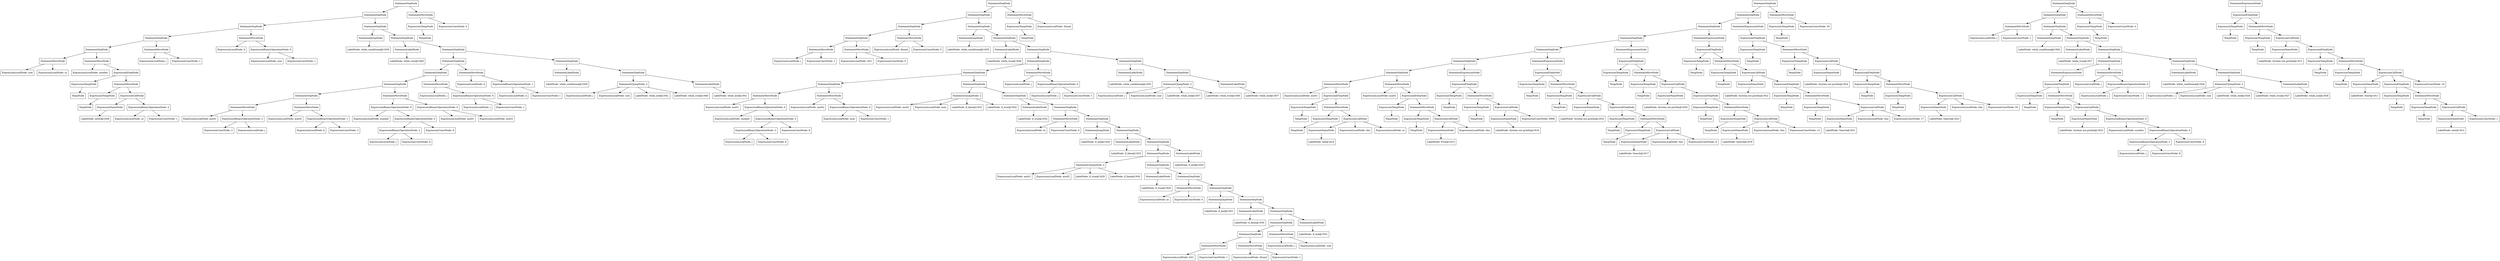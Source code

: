 digraph LinearSearch {
"0x60300015d3c0" [label="StatementSeqNode" shape=box]
"0x60300015d360" [label="StatementSeqNode" shape=box]
"0x60300015cf10" [label="StatementSeqNode" shape=box]
"0x60300015ce80" [label="StatementSeqNode" shape=box]
"0x60300015ce20" [label="StatementSeqNode" shape=box]
"0x60300015cd30" [label="StatementMoveNode" shape=box]
"0x60400014b650" [label="ExpressionLocalNode: size" shape=box]
"0x60300015cd30" -> "0x60400014b650"
"0x60400014b610" [label="ExpressionLocalNode: sz" shape=box]
"0x60300015cd30" -> "0x60400014b610"
"0x60300015ce20" -> "0x60300015cd30"
"0x60300015cdf0" [label="StatementMoveNode" shape=box]
"0x60400014b790" [label="ExpressionLocalNode: number" shape=box]
"0x60300015cdf0" -> "0x60400014b790"
"0x60300015cdc0" [label="ExpressionESeqNode" shape=box]
"0x6020000c2610" [label="ExpressionTempNode" shape=box]
"0x60400014b6d0" [label="TempNode" shape=box]
"0x6020000c2610" -> "0x60400014b6d0"
"0x60300015cdc0" -> "0x6020000c2610"
"0x60300015cd90" [label="StatementMoveNode" shape=box]
"0x6020000c2630" [label="ExpressionTempNode" shape=box]
"0x60400014b750" [label="TempNode" shape=box]
"0x6020000c2630" -> "0x60400014b750"
"0x60300015cd90" -> "0x6020000c2630"
"0x60400014b710" [label="ExpressionCallNode" shape=box]
"0x6020000c25b0" [label="ExpressionNameNode" shape=box]
"0x60400014ae90" [label="LabelNode: new[]@1938" shape=box]
"0x6020000c25b0" -> "0x60400014ae90"
"0x60400014b710" -> "0x6020000c25b0"
"0x60300015cd60" [label="ExpressionBinaryOperationNode: 2" shape=box]
"0x60400014b690" [label="ExpressionLocalNode: sz" shape=box]
"0x60300015cd60" -> "0x60400014b690"
"0x6020000c25d0" [label="ExpressionConstNode: 1" shape=box]
"0x60300015cd60" -> "0x6020000c25d0"
"0x60400014b710" -> "0x60300015cd60"
"0x60300015cd90" -> "0x60400014b710"
"0x60300015cdc0" -> "0x60300015cd90"
"0x60300015cdf0" -> "0x60300015cdc0"
"0x60300015ce20" -> "0x60300015cdf0"
"0x60300015ce80" -> "0x60300015ce20"
"0x60300015ce50" [label="StatementMoveNode" shape=box]
"0x60400014b7d0" [label="ExpressionLocalNode: j" shape=box]
"0x60300015ce50" -> "0x60400014b7d0"
"0x6020000c2650" [label="ExpressionConstNode: 1" shape=box]
"0x60300015ce50" -> "0x6020000c2650"
"0x60300015ce80" -> "0x60300015ce50"
"0x60300015cf10" -> "0x60300015ce80"
"0x60300015cee0" [label="StatementMoveNode" shape=box]
"0x60400014b850" [label="ExpressionLocalNode: k" shape=box]
"0x60300015cee0" -> "0x60400014b850"
"0x60300015ceb0" [label="ExpressionBinaryOperationNode: 0" shape=box]
"0x60400014b810" [label="ExpressionLocalNode: size" shape=box]
"0x60300015ceb0" -> "0x60400014b810"
"0x6020000c2670" [label="ExpressionConstNode: 1" shape=box]
"0x60300015ceb0" -> "0x6020000c2670"
"0x60300015cee0" -> "0x60300015ceb0"
"0x60300015cf10" -> "0x60300015cee0"
"0x60300015d360" -> "0x60300015cf10"
"0x60300015d330" [label="StatementSeqNode" shape=box]
"0x6020000c2690" [label="StatementJumpNode" shape=box]
"0x60400014b3d0" [label="LabelNode: while_conditional@1939" shape=box]
"0x6020000c2690" -> "0x60400014b3d0"
"0x60300015d330" -> "0x6020000c2690"
"0x60300015d300" [label="StatementSeqNode" shape=box]
"0x6020000c26b0" [label="StatementLabelNode" shape=box]
"0x60400014b510" [label="LabelNode: while_true@1940" shape=box]
"0x6020000c26b0" -> "0x60400014b510"
"0x60300015d300" -> "0x6020000c26b0"
"0x60300015d2d0" [label="StatementSeqNode" shape=box]
"0x60300015d240" [label="StatementSeqNode" shape=box]
"0x60300015d1b0" [label="StatementSeqNode" shape=box]
"0x60300015d120" [label="StatementSeqNode" shape=box]
"0x60300015d000" [label="StatementSeqNode" shape=box]
"0x60300015cf70" [label="StatementMoveNode" shape=box]
"0x60400014b8d0" [label="ExpressionLocalNode: aux01" shape=box]
"0x60300015cf70" -> "0x60400014b8d0"
"0x60300015cf40" [label="ExpressionBinaryOperationNode: 2" shape=box]
"0x6020000c26d0" [label="ExpressionConstNode: 2" shape=box]
"0x60300015cf40" -> "0x6020000c26d0"
"0x60400014b890" [label="ExpressionLocalNode: j" shape=box]
"0x60300015cf40" -> "0x60400014b890"
"0x60300015cf70" -> "0x60300015cf40"
"0x60300015d000" -> "0x60300015cf70"
"0x60300015cfd0" [label="StatementMoveNode" shape=box]
"0x60400014b950" [label="ExpressionLocalNode: aux02" shape=box]
"0x60300015cfd0" -> "0x60400014b950"
"0x60300015cfa0" [label="ExpressionBinaryOperationNode: 1" shape=box]
"0x60400014b910" [label="ExpressionLocalNode: k" shape=box]
"0x60300015cfa0" -> "0x60400014b910"
"0x6020000c26f0" [label="ExpressionConstNode: 3" shape=box]
"0x60300015cfa0" -> "0x6020000c26f0"
"0x60300015cfd0" -> "0x60300015cfa0"
"0x60300015d000" -> "0x60300015cfd0"
"0x60300015d120" -> "0x60300015d000"
"0x60300015d0f0" [label="StatementMoveNode" shape=box]
"0x60300015d0c0" [label="ExpressionBinaryOperationNode: 0" shape=box]
"0x60400014ba10" [label="ExpressionLocalNode: number" shape=box]
"0x60300015d0c0" -> "0x60400014ba10"
"0x60300015d090" [label="ExpressionBinaryOperationNode: 0" shape=box]
"0x60300015d060" [label="ExpressionBinaryOperationNode: 2" shape=box]
"0x60400014ba50" [label="ExpressionLocalNode: j" shape=box]
"0x60300015d060" -> "0x60400014ba50"
"0x6020000c2710" [label="ExpressionConstNode: 8" shape=box]
"0x60300015d060" -> "0x6020000c2710"
"0x60300015d090" -> "0x60300015d060"
"0x6020000c2730" [label="ExpressionConstNode: 8" shape=box]
"0x60300015d090" -> "0x6020000c2730"
"0x60300015d0c0" -> "0x60300015d090"
"0x60300015d0f0" -> "0x60300015d0c0"
"0x60300015d030" [label="ExpressionBinaryOperationNode: 0" shape=box]
"0x60400014b990" [label="ExpressionLocalNode: aux01" shape=box]
"0x60300015d030" -> "0x60400014b990"
"0x60400014b9d0" [label="ExpressionLocalNode: aux02" shape=box]
"0x60300015d030" -> "0x60400014b9d0"
"0x60300015d0f0" -> "0x60300015d030"
"0x60300015d120" -> "0x60300015d0f0"
"0x60300015d1b0" -> "0x60300015d120"
"0x60300015d180" [label="StatementMoveNode" shape=box]
"0x60400014bad0" [label="ExpressionLocalNode: j" shape=box]
"0x60300015d180" -> "0x60400014bad0"
"0x60300015d150" [label="ExpressionBinaryOperationNode: 0" shape=box]
"0x60400014ba90" [label="ExpressionLocalNode: j" shape=box]
"0x60300015d150" -> "0x60400014ba90"
"0x6020000c2750" [label="ExpressionConstNode: 1" shape=box]
"0x60300015d150" -> "0x6020000c2750"
"0x60300015d180" -> "0x60300015d150"
"0x60300015d1b0" -> "0x60300015d180"
"0x60300015d240" -> "0x60300015d1b0"
"0x60300015d210" [label="StatementMoveNode" shape=box]
"0x60400014bb50" [label="ExpressionLocalNode: k" shape=box]
"0x60300015d210" -> "0x60400014bb50"
"0x60300015d1e0" [label="ExpressionBinaryOperationNode: 1" shape=box]
"0x60400014bb10" [label="ExpressionLocalNode: k" shape=box]
"0x60300015d1e0" -> "0x60400014bb10"
"0x6020000c2770" [label="ExpressionConstNode: 1" shape=box]
"0x60300015d1e0" -> "0x6020000c2770"
"0x60300015d210" -> "0x60300015d1e0"
"0x60300015d240" -> "0x60300015d210"
"0x60300015d2d0" -> "0x60300015d240"
"0x60300015d2a0" [label="StatementSeqNode" shape=box]
"0x6020000c2790" [label="StatementLabelNode" shape=box]
"0x60400014b4d0" [label="LabelNode: while_conditional@1939" shape=box]
"0x6020000c2790" -> "0x60400014b4d0"
"0x60300015d2a0" -> "0x6020000c2790"
"0x60300015d270" [label="StatementSeqNode" shape=box]
"0x60400014bc10" [label="StatementCJumpNode: 2" shape=box]
"0x60400014bb90" [label="ExpressionLocalNode: j" shape=box]
"0x60400014bc10" -> "0x60400014bb90"
"0x60400014bbd0" [label="ExpressionLocalNode: size" shape=box]
"0x60400014bc10" -> "0x60400014bbd0"
"0x60400014b490" [label="LabelNode: while_end@1941" shape=box]
"0x60400014bc10" -> "0x60400014b490"
"0x60400014b450" [label="LabelNode: while_true@1940" shape=box]
"0x60400014bc10" -> "0x60400014b450"
"0x60300015d270" -> "0x60400014bc10"
"0x6020000c27b0" [label="StatementLabelNode" shape=box]
"0x60400014b550" [label="LabelNode: while_end@1941" shape=box]
"0x6020000c27b0" -> "0x60400014b550"
"0x60300015d270" -> "0x6020000c27b0"
"0x60300015d2a0" -> "0x60300015d270"
"0x60300015d2d0" -> "0x60300015d2a0"
"0x60300015d300" -> "0x60300015d2d0"
"0x60300015d330" -> "0x60300015d300"
"0x60300015d360" -> "0x60300015d330"
"0x60300015d3c0" -> "0x60300015d360"
"0x60300015d390" [label="StatementMoveNode" shape=box]
"0x6020000c27f0" [label="ExpressionTempNode" shape=box]
"0x60400014b5d0" [label="TempNode" shape=box]
"0x6020000c27f0" -> "0x60400014b5d0"
"0x60300015d390" -> "0x6020000c27f0"
"0x6020000c27d0" [label="ExpressionConstNode: 0" shape=box]
"0x60300015d390" -> "0x6020000c27d0"
"0x60300015d3c0" -> "0x60300015d390"
"0x60300015dbd0" [label="StatementSeqNode" shape=box]
"0x60300015db70" [label="StatementSeqNode" shape=box]
"0x60300015d4b0" [label="StatementSeqNode" shape=box]
"0x60300015d450" [label="StatementSeqNode" shape=box]
"0x60300015d3f0" [label="StatementMoveNode" shape=box]
"0x60400014bc50" [label="ExpressionLocalNode: j" shape=box]
"0x60300015d3f0" -> "0x60400014bc50"
"0x6020000c2810" [label="ExpressionConstNode: 1" shape=box]
"0x60300015d3f0" -> "0x6020000c2810"
"0x60300015d450" -> "0x60300015d3f0"
"0x60300015d420" [label="StatementMoveNode" shape=box]
"0x60400014bc90" [label="ExpressionLocalNode: ls01" shape=box]
"0x60300015d420" -> "0x60400014bc90"
"0x6020000c2830" [label="ExpressionConstNode: 0" shape=box]
"0x60300015d420" -> "0x6020000c2830"
"0x60300015d450" -> "0x60300015d420"
"0x60300015d4b0" -> "0x60300015d450"
"0x60300015d480" [label="StatementMoveNode" shape=box]
"0x60400014bcd0" [label="ExpressionLocalNode: ifound" shape=box]
"0x60300015d480" -> "0x60400014bcd0"
"0x6020000c2850" [label="ExpressionConstNode: 0" shape=box]
"0x60300015d480" -> "0x6020000c2850"
"0x60300015d4b0" -> "0x60300015d480"
"0x60300015db70" -> "0x60300015d4b0"
"0x60300015db40" [label="StatementSeqNode" shape=box]
"0x6020000c2870" [label="StatementJumpNode" shape=box]
"0x60400014ab90" [label="LabelNode: while_conditional@1935" shape=box]
"0x6020000c2870" -> "0x60400014ab90"
"0x60300015db40" -> "0x6020000c2870"
"0x60300015db10" [label="StatementSeqNode" shape=box]
"0x6020000c2890" [label="StatementLabelNode" shape=box]
"0x60400014acd0" [label="LabelNode: while_true@1936" shape=box]
"0x6020000c2890" -> "0x60400014acd0"
"0x60300015db10" -> "0x6020000c2890"
"0x60300015dae0" [label="StatementSeqNode" shape=box]
"0x60300015da50" [label="StatementSeqNode" shape=box]
"0x60300015d9c0" [label="StatementSeqNode" shape=box]
"0x60300015d600" [label="StatementSeqNode" shape=box]
"0x60300015d570" [label="StatementMoveNode" shape=box]
"0x60400014bd90" [label="ExpressionLocalNode: aux01" shape=box]
"0x60300015d570" -> "0x60400014bd90"
"0x60300015d540" [label="ExpressionBinaryOperationNode: 0" shape=box]
"0x60400014bd10" [label="ExpressionLocalNode: number" shape=box]
"0x60300015d540" -> "0x60400014bd10"
"0x60300015d510" [label="ExpressionBinaryOperationNode: 0" shape=box]
"0x60300015d4e0" [label="ExpressionBinaryOperationNode: 2" shape=box]
"0x60400014bd50" [label="ExpressionLocalNode: j" shape=box]
"0x60300015d4e0" -> "0x60400014bd50"
"0x6020000c28b0" [label="ExpressionConstNode: 8" shape=box]
"0x60300015d4e0" -> "0x6020000c28b0"
"0x60300015d510" -> "0x60300015d4e0"
"0x6020000c28d0" [label="ExpressionConstNode: 8" shape=box]
"0x60300015d510" -> "0x6020000c28d0"
"0x60300015d540" -> "0x60300015d510"
"0x60300015d570" -> "0x60300015d540"
"0x60300015d600" -> "0x60300015d570"
"0x60300015d5d0" [label="StatementMoveNode" shape=box]
"0x60400014be10" [label="ExpressionLocalNode: aux02" shape=box]
"0x60300015d5d0" -> "0x60400014be10"
"0x60300015d5a0" [label="ExpressionBinaryOperationNode: 0" shape=box]
"0x60400014bdd0" [label="ExpressionLocalNode: num" shape=box]
"0x60300015d5a0" -> "0x60400014bdd0"
"0x6020000c28f0" [label="ExpressionConstNode: 1" shape=box]
"0x60300015d5a0" -> "0x6020000c28f0"
"0x60300015d5d0" -> "0x60300015d5a0"
"0x60300015d600" -> "0x60300015d5d0"
"0x60300015d9c0" -> "0x60300015d600"
"0x60300015d990" [label="StatementSeqNode" shape=box]
"0x60400014bed0" [label="StatementCJumpNode: 2" shape=box]
"0x60400014be50" [label="ExpressionLocalNode: aux01" shape=box]
"0x60400014bed0" -> "0x60400014be50"
"0x60400014be90" [label="ExpressionLocalNode: num" shape=box]
"0x60400014bed0" -> "0x60400014be90"
"0x60400014a990" [label="LabelNode: if_false@1933" shape=box]
"0x60400014bed0" -> "0x60400014a990"
"0x60400014a950" [label="LabelNode: if_true@1932" shape=box]
"0x60400014bed0" -> "0x60400014a950"
"0x60300015d990" -> "0x60400014bed0"
"0x60300015d960" [label="StatementSeqNode" shape=box]
"0x6020000c2910" [label="StatementLabelNode" shape=box]
"0x60400014aa10" [label="LabelNode: if_true@1932" shape=box]
"0x6020000c2910" -> "0x60400014aa10"
"0x60300015d960" -> "0x6020000c2910"
"0x60300015d930" [label="StatementSeqNode" shape=box]
"0x60300015d630" [label="StatementMoveNode" shape=box]
"0x60400014bf10" [label="ExpressionLocalNode: nt" shape=box]
"0x60300015d630" -> "0x60400014bf10"
"0x6020000c2930" [label="ExpressionConstNode: 0" shape=box]
"0x60300015d630" -> "0x6020000c2930"
"0x60300015d930" -> "0x60300015d630"
"0x60300015d900" [label="StatementSeqNode" shape=box]
"0x6020000c2950" [label="StatementJumpNode" shape=box]
"0x60400014a9d0" [label="LabelNode: if_end@1934" shape=box]
"0x6020000c2950" -> "0x60400014a9d0"
"0x60300015d900" -> "0x6020000c2950"
"0x60300015d8d0" [label="StatementSeqNode" shape=box]
"0x6020000c2970" [label="StatementLabelNode" shape=box]
"0x60400014aa50" [label="LabelNode: if_false@1933" shape=box]
"0x6020000c2970" -> "0x60400014aa50"
"0x60300015d8d0" -> "0x6020000c2970"
"0x60300015d8a0" [label="StatementSeqNode" shape=box]
"0x60300015d870" [label="StatementSeqNode" shape=box]
"0x60400014bfd0" [label="StatementCJumpNode: 2" shape=box]
"0x60400014bf50" [label="ExpressionLocalNode: aux01" shape=box]
"0x60400014bfd0" -> "0x60400014bf50"
"0x60400014bf90" [label="ExpressionLocalNode: aux02" shape=box]
"0x60400014bfd0" -> "0x60400014bf90"
"0x60400014a790" [label="LabelNode: if_true@1929" shape=box]
"0x60400014bfd0" -> "0x60400014a790"
"0x60400014a7d0" [label="LabelNode: if_false@1930" shape=box]
"0x60400014bfd0" -> "0x60400014a7d0"
"0x60300015d870" -> "0x60400014bfd0"
"0x60300015d840" [label="StatementSeqNode" shape=box]
"0x6020000c2990" [label="StatementLabelNode" shape=box]
"0x60400014a850" [label="LabelNode: if_true@1929" shape=box]
"0x6020000c2990" -> "0x60400014a850"
"0x60300015d840" -> "0x6020000c2990"
"0x60300015d810" [label="StatementSeqNode" shape=box]
"0x60300015d660" [label="StatementMoveNode" shape=box]
"0x60400014c010" [label="ExpressionLocalNode: nt" shape=box]
"0x60300015d660" -> "0x60400014c010"
"0x6020000c29b0" [label="ExpressionConstNode: 0" shape=box]
"0x60300015d660" -> "0x6020000c29b0"
"0x60300015d810" -> "0x60300015d660"
"0x60300015d7e0" [label="StatementSeqNode" shape=box]
"0x6020000c29d0" [label="StatementJumpNode" shape=box]
"0x60400014a810" [label="LabelNode: if_end@1931" shape=box]
"0x6020000c29d0" -> "0x60400014a810"
"0x60300015d7e0" -> "0x6020000c29d0"
"0x60300015d7b0" [label="StatementSeqNode" shape=box]
"0x6020000c29f0" [label="StatementLabelNode" shape=box]
"0x60400014a890" [label="LabelNode: if_false@1930" shape=box]
"0x6020000c29f0" -> "0x60400014a890"
"0x60300015d7b0" -> "0x6020000c29f0"
"0x60300015d780" [label="StatementSeqNode" shape=box]
"0x60300015d750" [label="StatementSeqNode" shape=box]
"0x60300015d6f0" [label="StatementSeqNode" shape=box]
"0x60300015d690" [label="StatementMoveNode" shape=box]
"0x60400014c050" [label="ExpressionLocalNode: ls01" shape=box]
"0x60300015d690" -> "0x60400014c050"
"0x6020000c2a10" [label="ExpressionConstNode: 1" shape=box]
"0x60300015d690" -> "0x6020000c2a10"
"0x60300015d6f0" -> "0x60300015d690"
"0x60300015d6c0" [label="StatementMoveNode" shape=box]
"0x60400014c090" [label="ExpressionLocalNode: ifound" shape=box]
"0x60300015d6c0" -> "0x60400014c090"
"0x6020000c2a30" [label="ExpressionConstNode: 1" shape=box]
"0x60300015d6c0" -> "0x6020000c2a30"
"0x60300015d6f0" -> "0x60300015d6c0"
"0x60300015d750" -> "0x60300015d6f0"
"0x60300015d720" [label="StatementMoveNode" shape=box]
"0x60400014c110" [label="ExpressionLocalNode: j" shape=box]
"0x60300015d720" -> "0x60400014c110"
"0x60400014c0d0" [label="ExpressionLocalNode: size" shape=box]
"0x60300015d720" -> "0x60400014c0d0"
"0x60300015d750" -> "0x60300015d720"
"0x60300015d780" -> "0x60300015d750"
"0x6020000c2a50" [label="StatementLabelNode" shape=box]
"0x60400014a8d0" [label="LabelNode: if_end@1931" shape=box]
"0x6020000c2a50" -> "0x60400014a8d0"
"0x60300015d780" -> "0x6020000c2a50"
"0x60300015d7b0" -> "0x60300015d780"
"0x60300015d7e0" -> "0x60300015d7b0"
"0x60300015d810" -> "0x60300015d7e0"
"0x60300015d840" -> "0x60300015d810"
"0x60300015d870" -> "0x60300015d840"
"0x60300015d8a0" -> "0x60300015d870"
"0x6020000c2a70" [label="StatementLabelNode" shape=box]
"0x60400014aa90" [label="LabelNode: if_end@1934" shape=box]
"0x6020000c2a70" -> "0x60400014aa90"
"0x60300015d8a0" -> "0x6020000c2a70"
"0x60300015d8d0" -> "0x60300015d8a0"
"0x60300015d900" -> "0x60300015d8d0"
"0x60300015d930" -> "0x60300015d900"
"0x60300015d960" -> "0x60300015d930"
"0x60300015d990" -> "0x60300015d960"
"0x60300015d9c0" -> "0x60300015d990"
"0x60300015da50" -> "0x60300015d9c0"
"0x60300015da20" [label="StatementMoveNode" shape=box]
"0x60400014c190" [label="ExpressionLocalNode: j" shape=box]
"0x60300015da20" -> "0x60400014c190"
"0x60300015d9f0" [label="ExpressionBinaryOperationNode: 0" shape=box]
"0x60400014c150" [label="ExpressionLocalNode: j" shape=box]
"0x60300015d9f0" -> "0x60400014c150"
"0x6020000c2a90" [label="ExpressionConstNode: 1" shape=box]
"0x60300015d9f0" -> "0x6020000c2a90"
"0x60300015da20" -> "0x60300015d9f0"
"0x60300015da50" -> "0x60300015da20"
"0x60300015dae0" -> "0x60300015da50"
"0x60300015dab0" [label="StatementSeqNode" shape=box]
"0x6020000c2ab0" [label="StatementLabelNode" shape=box]
"0x60400014ac90" [label="LabelNode: while_conditional@1935" shape=box]
"0x6020000c2ab0" -> "0x60400014ac90"
"0x60300015dab0" -> "0x6020000c2ab0"
"0x60300015da80" [label="StatementSeqNode" shape=box]
"0x60400014c250" [label="StatementCJumpNode: 2" shape=box]
"0x60400014c1d0" [label="ExpressionLocalNode: j" shape=box]
"0x60400014c250" -> "0x60400014c1d0"
"0x60400014c210" [label="ExpressionLocalNode: size" shape=box]
"0x60400014c250" -> "0x60400014c210"
"0x60400014ac50" [label="LabelNode: while_end@1937" shape=box]
"0x60400014c250" -> "0x60400014ac50"
"0x60400014ac10" [label="LabelNode: while_true@1936" shape=box]
"0x60400014c250" -> "0x60400014ac10"
"0x60300015da80" -> "0x60400014c250"
"0x6020000c2ad0" [label="StatementLabelNode" shape=box]
"0x60400014ad10" [label="LabelNode: while_end@1937" shape=box]
"0x6020000c2ad0" -> "0x60400014ad10"
"0x60300015da80" -> "0x6020000c2ad0"
"0x60300015dab0" -> "0x60300015da80"
"0x60300015dae0" -> "0x60300015dab0"
"0x60300015db10" -> "0x60300015dae0"
"0x60300015db40" -> "0x60300015db10"
"0x60300015db70" -> "0x60300015db40"
"0x60300015dbd0" -> "0x60300015db70"
"0x60300015dba0" [label="StatementMoveNode" shape=box]
"0x6020000c2af0" [label="ExpressionTempNode" shape=box]
"0x60400014add0" [label="TempNode" shape=box]
"0x6020000c2af0" -> "0x60400014add0"
"0x60300015dba0" -> "0x6020000c2af0"
"0x60400014c290" [label="ExpressionLocalNode: ifound" shape=box]
"0x60300015dba0" -> "0x60400014c290"
"0x60300015dbd0" -> "0x60300015dba0"
"0x60300015e1d0" [label="StatementSeqNode" shape=box]
"0x60300015e170" [label="StatementSeqNode" shape=box]
"0x60300015e080" [label="StatementSeqNode" shape=box]
"0x60300015df90" [label="StatementSeqNode" shape=box]
"0x60300015dea0" [label="StatementSeqNode" shape=box]
"0x60300015ddb0" [label="StatementSeqNode" shape=box]
"0x60300015dd20" [label="StatementSeqNode" shape=box]
"0x60300015dc60" [label="StatementMoveNode" shape=box]
"0x60400014c410" [label="ExpressionLocalNode: aux01" shape=box]
"0x60300015dc60" -> "0x60400014c410"
"0x60300015dc30" [label="ExpressionESeqNode" shape=box]
"0x6020000c2b70" [label="ExpressionTempNode" shape=box]
"0x60400014c350" [label="TempNode" shape=box]
"0x6020000c2b70" -> "0x60400014c350"
"0x60300015dc30" -> "0x6020000c2b70"
"0x60300015dc00" [label="StatementMoveNode" shape=box]
"0x6020000c2b90" [label="ExpressionTempNode" shape=box]
"0x60400014c3d0" [label="TempNode" shape=box]
"0x6020000c2b90" -> "0x60400014c3d0"
"0x60300015dc00" -> "0x6020000c2b90"
"0x60400014c390" [label="ExpressionCallNode" shape=box]
"0x6020000c2b10" [label="ExpressionNameNode" shape=box]
"0x604000149490" [label="LabelNode: Init@1914" shape=box]
"0x6020000c2b10" -> "0x604000149490"
"0x60400014c390" -> "0x6020000c2b10"
"0x60400014c2d0" [label="ExpressionLocalNode: this" shape=box]
"0x60400014c390" -> "0x60400014c2d0"
"0x60400014c310" [label="ExpressionLocalNode: sz" shape=box]
"0x60400014c390" -> "0x60400014c310"
"0x60300015dc00" -> "0x60400014c390"
"0x60300015dc30" -> "0x60300015dc00"
"0x60300015dc60" -> "0x60300015dc30"
"0x60300015dd20" -> "0x60300015dc60"
"0x60300015dcf0" [label="StatementMoveNode" shape=box]
"0x60400014c550" [label="ExpressionLocalNode: aux02" shape=box]
"0x60300015dcf0" -> "0x60400014c550"
"0x60300015dcc0" [label="ExpressionESeqNode" shape=box]
"0x6020000c2bf0" [label="ExpressionTempNode" shape=box]
"0x60400014c490" [label="TempNode" shape=box]
"0x6020000c2bf0" -> "0x60400014c490"
"0x60300015dcc0" -> "0x6020000c2bf0"
"0x60300015dc90" [label="StatementMoveNode" shape=box]
"0x6020000c2c10" [label="ExpressionTempNode" shape=box]
"0x60400014c510" [label="TempNode" shape=box]
"0x6020000c2c10" -> "0x60400014c510"
"0x60300015dc90" -> "0x6020000c2c10"
"0x60400014c4d0" [label="ExpressionCallNode" shape=box]
"0x6020000c2bb0" [label="ExpressionNameNode" shape=box]
"0x6040001495d0" [label="LabelNode: Print@1915" shape=box]
"0x6020000c2bb0" -> "0x6040001495d0"
"0x60400014c4d0" -> "0x6020000c2bb0"
"0x60400014c450" [label="ExpressionLocalNode: this" shape=box]
"0x60400014c4d0" -> "0x60400014c450"
"0x60300015dc90" -> "0x60400014c4d0"
"0x60300015dcc0" -> "0x60300015dc90"
"0x60300015dcf0" -> "0x60300015dcc0"
"0x60300015dd20" -> "0x60300015dcf0"
"0x60300015ddb0" -> "0x60300015dd20"
"0x6020000c2cd0" [label="StatementExpressionNode" shape=box]
"0x60300015dd80" [label="ExpressionESeqNode" shape=box]
"0x6020000c2c90" [label="ExpressionTempNode" shape=box]
"0x60400014c590" [label="TempNode" shape=box]
"0x6020000c2c90" -> "0x60400014c590"
"0x60300015dd80" -> "0x6020000c2c90"
"0x60300015dd50" [label="StatementMoveNode" shape=box]
"0x6020000c2cb0" [label="ExpressionTempNode" shape=box]
"0x60400014c610" [label="TempNode" shape=box]
"0x6020000c2cb0" -> "0x60400014c610"
"0x60300015dd50" -> "0x6020000c2cb0"
"0x60400014c5d0" [label="ExpressionCallNode" shape=box]
"0x6020000c2c30" [label="ExpressionNameNode" shape=box]
"0x6040001496d0" [label="LabelNode: System.out.println@1916" shape=box]
"0x6020000c2c30" -> "0x6040001496d0"
"0x60400014c5d0" -> "0x6020000c2c30"
"0x6020000c2c50" [label="ExpressionConstNode: 9999" shape=box]
"0x60400014c5d0" -> "0x6020000c2c50"
"0x60300015dd50" -> "0x60400014c5d0"
"0x60300015dd80" -> "0x60300015dd50"
"0x6020000c2cd0" -> "0x60300015dd80"
"0x60300015ddb0" -> "0x6020000c2cd0"
"0x60300015dea0" -> "0x60300015ddb0"
"0x6020000c2e30" [label="StatementExpressionNode" shape=box]
"0x60300015de70" [label="ExpressionESeqNode" shape=box]
"0x6020000c2df0" [label="ExpressionTempNode" shape=box]
"0x60400014c750" [label="TempNode" shape=box]
"0x6020000c2df0" -> "0x60400014c750"
"0x60300015de70" -> "0x6020000c2df0"
"0x60300015de40" [label="StatementMoveNode" shape=box]
"0x6020000c2e10" [label="ExpressionTempNode" shape=box]
"0x60400014c7d0" [label="TempNode" shape=box]
"0x6020000c2e10" -> "0x60400014c7d0"
"0x60300015de40" -> "0x6020000c2e10"
"0x60400014c790" [label="ExpressionCallNode" shape=box]
"0x6020000c2cf0" [label="ExpressionNameNode" shape=box]
"0x604000149850" [label="LabelNode: System.out.println@1918" shape=box]
"0x6020000c2cf0" -> "0x604000149850"
"0x60400014c790" -> "0x6020000c2cf0"
"0x60300015de10" [label="ExpressionESeqNode" shape=box]
"0x6020000c2d90" [label="ExpressionTempNode" shape=box]
"0x60400014c690" [label="TempNode" shape=box]
"0x6020000c2d90" -> "0x60400014c690"
"0x60300015de10" -> "0x6020000c2d90"
"0x60300015dde0" [label="StatementMoveNode" shape=box]
"0x6020000c2db0" [label="ExpressionTempNode" shape=box]
"0x60400014c710" [label="TempNode" shape=box]
"0x6020000c2db0" -> "0x60400014c710"
"0x60300015dde0" -> "0x6020000c2db0"
"0x60400014c6d0" [label="ExpressionCallNode" shape=box]
"0x6020000c2d10" [label="ExpressionNameNode" shape=box]
"0x604000149790" [label="LabelNode: Search@1917" shape=box]
"0x6020000c2d10" -> "0x604000149790"
"0x60400014c6d0" -> "0x6020000c2d10"
"0x60400014c650" [label="ExpressionLocalNode: this" shape=box]
"0x60400014c6d0" -> "0x60400014c650"
"0x6020000c2d50" [label="ExpressionConstNode: 8" shape=box]
"0x60400014c6d0" -> "0x6020000c2d50"
"0x60300015dde0" -> "0x60400014c6d0"
"0x60300015de10" -> "0x60300015dde0"
"0x60400014c790" -> "0x60300015de10"
"0x60300015de40" -> "0x60400014c790"
"0x60300015de70" -> "0x60300015de40"
"0x6020000c2e30" -> "0x60300015de70"
"0x60300015dea0" -> "0x6020000c2e30"
"0x60300015df90" -> "0x60300015dea0"
"0x6020000c2f90" [label="StatementExpressionNode" shape=box]
"0x60300015df60" [label="ExpressionESeqNode" shape=box]
"0x6020000c2f50" [label="ExpressionTempNode" shape=box]
"0x60400014c910" [label="TempNode" shape=box]
"0x6020000c2f50" -> "0x60400014c910"
"0x60300015df60" -> "0x6020000c2f50"
"0x60300015df30" [label="StatementMoveNode" shape=box]
"0x6020000c2f70" [label="ExpressionTempNode" shape=box]
"0x60400014c990" [label="TempNode" shape=box]
"0x6020000c2f70" -> "0x60400014c990"
"0x60300015df30" -> "0x6020000c2f70"
"0x60400014c950" [label="ExpressionCallNode" shape=box]
"0x6020000c2e50" [label="ExpressionNameNode" shape=box]
"0x6040001499d0" [label="LabelNode: System.out.println@1920" shape=box]
"0x6020000c2e50" -> "0x6040001499d0"
"0x60400014c950" -> "0x6020000c2e50"
"0x60300015df00" [label="ExpressionESeqNode" shape=box]
"0x6020000c2ef0" [label="ExpressionTempNode" shape=box]
"0x60400014c850" [label="TempNode" shape=box]
"0x6020000c2ef0" -> "0x60400014c850"
"0x60300015df00" -> "0x6020000c2ef0"
"0x60300015ded0" [label="StatementMoveNode" shape=box]
"0x6020000c2f10" [label="ExpressionTempNode" shape=box]
"0x60400014c8d0" [label="TempNode" shape=box]
"0x6020000c2f10" -> "0x60400014c8d0"
"0x60300015ded0" -> "0x6020000c2f10"
"0x60400014c890" [label="ExpressionCallNode" shape=box]
"0x6020000c2e70" [label="ExpressionNameNode" shape=box]
"0x604000149910" [label="LabelNode: Search@1919" shape=box]
"0x6020000c2e70" -> "0x604000149910"
"0x60400014c890" -> "0x6020000c2e70"
"0x60400014c810" [label="ExpressionLocalNode: this" shape=box]
"0x60400014c890" -> "0x60400014c810"
"0x6020000c2eb0" [label="ExpressionConstNode: 12" shape=box]
"0x60400014c890" -> "0x6020000c2eb0"
"0x60300015ded0" -> "0x60400014c890"
"0x60300015df00" -> "0x60300015ded0"
"0x60400014c950" -> "0x60300015df00"
"0x60300015df30" -> "0x60400014c950"
"0x60300015df60" -> "0x60300015df30"
"0x6020000c2f90" -> "0x60300015df60"
"0x60300015df90" -> "0x6020000c2f90"
"0x60300015e080" -> "0x60300015df90"
"0x6020000c30f0" [label="StatementExpressionNode" shape=box]
"0x60300015e050" [label="ExpressionESeqNode" shape=box]
"0x6020000c30b0" [label="ExpressionTempNode" shape=box]
"0x60400014cad0" [label="TempNode" shape=box]
"0x6020000c30b0" -> "0x60400014cad0"
"0x60300015e050" -> "0x6020000c30b0"
"0x60300015e020" [label="StatementMoveNode" shape=box]
"0x6020000c30d0" [label="ExpressionTempNode" shape=box]
"0x60400014cb50" [label="TempNode" shape=box]
"0x6020000c30d0" -> "0x60400014cb50"
"0x60300015e020" -> "0x6020000c30d0"
"0x60400014cb10" [label="ExpressionCallNode" shape=box]
"0x6020000c2fb0" [label="ExpressionNameNode" shape=box]
"0x604000149b50" [label="LabelNode: System.out.println@1922" shape=box]
"0x6020000c2fb0" -> "0x604000149b50"
"0x60400014cb10" -> "0x6020000c2fb0"
"0x60300015dff0" [label="ExpressionESeqNode" shape=box]
"0x6020000c3050" [label="ExpressionTempNode" shape=box]
"0x60400014ca10" [label="TempNode" shape=box]
"0x6020000c3050" -> "0x60400014ca10"
"0x60300015dff0" -> "0x6020000c3050"
"0x60300015dfc0" [label="StatementMoveNode" shape=box]
"0x6020000c3070" [label="ExpressionTempNode" shape=box]
"0x60400014ca90" [label="TempNode" shape=box]
"0x6020000c3070" -> "0x60400014ca90"
"0x60300015dfc0" -> "0x6020000c3070"
"0x60400014ca50" [label="ExpressionCallNode" shape=box]
"0x6020000c2fd0" [label="ExpressionNameNode" shape=box]
"0x604000149a90" [label="LabelNode: Search@1921" shape=box]
"0x6020000c2fd0" -> "0x604000149a90"
"0x60400014ca50" -> "0x6020000c2fd0"
"0x60400014c9d0" [label="ExpressionLocalNode: this" shape=box]
"0x60400014ca50" -> "0x60400014c9d0"
"0x6020000c3010" [label="ExpressionConstNode: 17" shape=box]
"0x60400014ca50" -> "0x6020000c3010"
"0x60300015dfc0" -> "0x60400014ca50"
"0x60300015dff0" -> "0x60300015dfc0"
"0x60400014cb10" -> "0x60300015dff0"
"0x60300015e020" -> "0x60400014cb10"
"0x60300015e050" -> "0x60300015e020"
"0x6020000c30f0" -> "0x60300015e050"
"0x60300015e080" -> "0x6020000c30f0"
"0x60300015e170" -> "0x60300015e080"
"0x6020000c3250" [label="StatementExpressionNode" shape=box]
"0x60300015e140" [label="ExpressionESeqNode" shape=box]
"0x6020000c3210" [label="ExpressionTempNode" shape=box]
"0x60400014cc90" [label="TempNode" shape=box]
"0x6020000c3210" -> "0x60400014cc90"
"0x60300015e140" -> "0x6020000c3210"
"0x60300015e110" [label="StatementMoveNode" shape=box]
"0x6020000c3230" [label="ExpressionTempNode" shape=box]
"0x60400014cd10" [label="TempNode" shape=box]
"0x6020000c3230" -> "0x60400014cd10"
"0x60300015e110" -> "0x6020000c3230"
"0x60400014ccd0" [label="ExpressionCallNode" shape=box]
"0x6020000c3110" [label="ExpressionNameNode" shape=box]
"0x604000149cd0" [label="LabelNode: System.out.println@1924" shape=box]
"0x6020000c3110" -> "0x604000149cd0"
"0x60400014ccd0" -> "0x6020000c3110"
"0x60300015e0e0" [label="ExpressionESeqNode" shape=box]
"0x6020000c31b0" [label="ExpressionTempNode" shape=box]
"0x60400014cbd0" [label="TempNode" shape=box]
"0x6020000c31b0" -> "0x60400014cbd0"
"0x60300015e0e0" -> "0x6020000c31b0"
"0x60300015e0b0" [label="StatementMoveNode" shape=box]
"0x6020000c31d0" [label="ExpressionTempNode" shape=box]
"0x60400014cc50" [label="TempNode" shape=box]
"0x6020000c31d0" -> "0x60400014cc50"
"0x60300015e0b0" -> "0x6020000c31d0"
"0x60400014cc10" [label="ExpressionCallNode" shape=box]
"0x6020000c3130" [label="ExpressionNameNode" shape=box]
"0x604000149c10" [label="LabelNode: Search@1923" shape=box]
"0x6020000c3130" -> "0x604000149c10"
"0x60400014cc10" -> "0x6020000c3130"
"0x60400014cb90" [label="ExpressionLocalNode: this" shape=box]
"0x60400014cc10" -> "0x60400014cb90"
"0x6020000c3170" [label="ExpressionConstNode: 50" shape=box]
"0x60400014cc10" -> "0x6020000c3170"
"0x60300015e0b0" -> "0x60400014cc10"
"0x60300015e0e0" -> "0x60300015e0b0"
"0x60400014ccd0" -> "0x60300015e0e0"
"0x60300015e110" -> "0x60400014ccd0"
"0x60300015e140" -> "0x60300015e110"
"0x6020000c3250" -> "0x60300015e140"
"0x60300015e170" -> "0x6020000c3250"
"0x60300015e1d0" -> "0x60300015e170"
"0x60300015e1a0" [label="StatementMoveNode" shape=box]
"0x6020000c3290" [label="ExpressionTempNode" shape=box]
"0x604000149d90" [label="TempNode" shape=box]
"0x6020000c3290" -> "0x604000149d90"
"0x60300015e1a0" -> "0x6020000c3290"
"0x6020000c3270" [label="ExpressionConstNode: 55" shape=box]
"0x60300015e1a0" -> "0x6020000c3270"
"0x60300015e1d0" -> "0x60300015e1a0"
"0x60300015e500" [label="StatementSeqNode" shape=box]
"0x60300015e4a0" [label="StatementSeqNode" shape=box]
"0x60300015e200" [label="StatementMoveNode" shape=box]
"0x60400014cd50" [label="ExpressionLocalNode: j" shape=box]
"0x60300015e200" -> "0x60400014cd50"
"0x6020000c32b0" [label="ExpressionConstNode: 1" shape=box]
"0x60300015e200" -> "0x6020000c32b0"
"0x60300015e4a0" -> "0x60300015e200"
"0x60300015e470" [label="StatementSeqNode" shape=box]
"0x6020000c32d0" [label="StatementJumpNode" shape=box]
"0x60400014a050" [label="LabelNode: while_conditional@1926" shape=box]
"0x6020000c32d0" -> "0x60400014a050"
"0x60300015e470" -> "0x6020000c32d0"
"0x60300015e440" [label="StatementSeqNode" shape=box]
"0x6020000c32f0" [label="StatementLabelNode" shape=box]
"0x60400014a190" [label="LabelNode: while_true@1927" shape=box]
"0x6020000c32f0" -> "0x60400014a190"
"0x60300015e440" -> "0x6020000c32f0"
"0x60300015e410" [label="StatementSeqNode" shape=box]
"0x60300015e380" [label="StatementSeqNode" shape=box]
"0x6020000c33d0" [label="StatementExpressionNode" shape=box]
"0x60300015e2f0" [label="ExpressionESeqNode" shape=box]
"0x6020000c3390" [label="ExpressionTempNode" shape=box]
"0x60400014ce10" [label="TempNode" shape=box]
"0x6020000c3390" -> "0x60400014ce10"
"0x60300015e2f0" -> "0x6020000c3390"
"0x60300015e2c0" [label="StatementMoveNode" shape=box]
"0x6020000c33b0" [label="ExpressionTempNode" shape=box]
"0x60400014ce90" [label="TempNode" shape=box]
"0x6020000c33b0" -> "0x60400014ce90"
"0x60300015e2c0" -> "0x6020000c33b0"
"0x60400014ce50" [label="ExpressionCallNode" shape=box]
"0x6020000c3310" [label="ExpressionNameNode" shape=box]
"0x604000149f10" [label="LabelNode: System.out.println@1925" shape=box]
"0x6020000c3310" -> "0x604000149f10"
"0x60400014ce50" -> "0x6020000c3310"
"0x60300015e290" [label="ExpressionBinaryOperationNode: 0" shape=box]
"0x60400014cd90" [label="ExpressionLocalNode: number" shape=box]
"0x60300015e290" -> "0x60400014cd90"
"0x60300015e260" [label="ExpressionBinaryOperationNode: 0" shape=box]
"0x60300015e230" [label="ExpressionBinaryOperationNode: 2" shape=box]
"0x60400014cdd0" [label="ExpressionLocalNode: j" shape=box]
"0x60300015e230" -> "0x60400014cdd0"
"0x6020000c3330" [label="ExpressionConstNode: 8" shape=box]
"0x60300015e230" -> "0x6020000c3330"
"0x60300015e260" -> "0x60300015e230"
"0x6020000c3350" [label="ExpressionConstNode: 8" shape=box]
"0x60300015e260" -> "0x6020000c3350"
"0x60300015e290" -> "0x60300015e260"
"0x60400014ce50" -> "0x60300015e290"
"0x60300015e2c0" -> "0x60400014ce50"
"0x60300015e2f0" -> "0x60300015e2c0"
"0x6020000c33d0" -> "0x60300015e2f0"
"0x60300015e380" -> "0x6020000c33d0"
"0x60300015e350" [label="StatementMoveNode" shape=box]
"0x60400014cf10" [label="ExpressionLocalNode: j" shape=box]
"0x60300015e350" -> "0x60400014cf10"
"0x60300015e320" [label="ExpressionBinaryOperationNode: 0" shape=box]
"0x60400014ced0" [label="ExpressionLocalNode: j" shape=box]
"0x60300015e320" -> "0x60400014ced0"
"0x6020000c33f0" [label="ExpressionConstNode: 1" shape=box]
"0x60300015e320" -> "0x6020000c33f0"
"0x60300015e350" -> "0x60300015e320"
"0x60300015e380" -> "0x60300015e350"
"0x60300015e410" -> "0x60300015e380"
"0x60300015e3e0" [label="StatementSeqNode" shape=box]
"0x6020000c3410" [label="StatementLabelNode" shape=box]
"0x60400014a150" [label="LabelNode: while_conditional@1926" shape=box]
"0x6020000c3410" -> "0x60400014a150"
"0x60300015e3e0" -> "0x6020000c3410"
"0x60300015e3b0" [label="StatementSeqNode" shape=box]
"0x60400014cfd0" [label="StatementCJumpNode: 2" shape=box]
"0x60400014cf50" [label="ExpressionLocalNode: j" shape=box]
"0x60400014cfd0" -> "0x60400014cf50"
"0x60400014cf90" [label="ExpressionLocalNode: size" shape=box]
"0x60400014cfd0" -> "0x60400014cf90"
"0x60400014a110" [label="LabelNode: while_end@1928" shape=box]
"0x60400014cfd0" -> "0x60400014a110"
"0x60400014a0d0" [label="LabelNode: while_true@1927" shape=box]
"0x60400014cfd0" -> "0x60400014a0d0"
"0x60300015e3b0" -> "0x60400014cfd0"
"0x6020000c3430" [label="StatementLabelNode" shape=box]
"0x60400014a1d0" [label="LabelNode: while_end@1928" shape=box]
"0x6020000c3430" -> "0x60400014a1d0"
"0x60300015e3b0" -> "0x6020000c3430"
"0x60300015e3e0" -> "0x60300015e3b0"
"0x60300015e410" -> "0x60300015e3e0"
"0x60300015e440" -> "0x60300015e410"
"0x60300015e470" -> "0x60300015e440"
"0x60300015e4a0" -> "0x60300015e470"
"0x60300015e500" -> "0x60300015e4a0"
"0x60300015e4d0" [label="StatementMoveNode" shape=box]
"0x6020000c3470" [label="ExpressionTempNode" shape=box]
"0x60400014a250" [label="TempNode" shape=box]
"0x6020000c3470" -> "0x60400014a250"
"0x60300015e4d0" -> "0x6020000c3470"
"0x6020000c3450" [label="ExpressionConstNode: 0" shape=box]
"0x60300015e4d0" -> "0x6020000c3450"
"0x60300015e500" -> "0x60300015e4d0"
"0x6020000c3670" [label="StatementExpressionNode" shape=box]
"0x60300015e620" [label="ExpressionESeqNode" shape=box]
"0x6020000c3630" [label="ExpressionTempNode" shape=box]
"0x60400014d190" [label="TempNode" shape=box]
"0x6020000c3630" -> "0x60400014d190"
"0x60300015e620" -> "0x6020000c3630"
"0x60300015e5f0" [label="StatementMoveNode" shape=box]
"0x6020000c3650" [label="ExpressionTempNode" shape=box]
"0x60400014d210" [label="TempNode" shape=box]
"0x6020000c3650" -> "0x60400014d210"
"0x60300015e5f0" -> "0x6020000c3650"
"0x60400014d1d0" [label="ExpressionCallNode" shape=box]
"0x6020000c3490" [label="ExpressionNameNode" shape=box]
"0x6040001493d0" [label="LabelNode: System.out.println@1913" shape=box]
"0x6020000c3490" -> "0x6040001493d0"
"0x60400014d1d0" -> "0x6020000c3490"
"0x60300015e5c0" [label="ExpressionESeqNode" shape=box]
"0x6020000c35d0" [label="ExpressionTempNode" shape=box]
"0x60400014d0d0" [label="TempNode" shape=box]
"0x6020000c35d0" -> "0x60400014d0d0"
"0x60300015e5c0" -> "0x6020000c35d0"
"0x60300015e590" [label="StatementMoveNode" shape=box]
"0x6020000c35f0" [label="ExpressionTempNode" shape=box]
"0x60400014d150" [label="TempNode" shape=box]
"0x6020000c35f0" -> "0x60400014d150"
"0x60300015e590" -> "0x6020000c35f0"
"0x60400014d110" [label="ExpressionCallNode" shape=box]
"0x6020000c34b0" [label="ExpressionNameNode" shape=box]
"0x6040001492d0" [label="LabelNode: Start@1911" shape=box]
"0x6020000c34b0" -> "0x6040001492d0"
"0x60400014d110" -> "0x6020000c34b0"
"0x60300015e560" [label="ExpressionESeqNode" shape=box]
"0x6020000c3530" [label="ExpressionTempNode" shape=box]
"0x60400014d010" [label="TempNode" shape=box]
"0x6020000c3530" -> "0x60400014d010"
"0x60300015e560" -> "0x6020000c3530"
"0x60300015e530" [label="StatementMoveNode" shape=box]
"0x6020000c3550" [label="ExpressionTempNode" shape=box]
"0x60400014d090" [label="TempNode" shape=box]
"0x6020000c3550" -> "0x60400014d090"
"0x60300015e530" -> "0x6020000c3550"
"0x60400014d050" [label="ExpressionCallNode" shape=box]
"0x6020000c34d0" [label="ExpressionNameNode" shape=box]
"0x604000149350" [label="LabelNode: new@1912" shape=box]
"0x6020000c34d0" -> "0x604000149350"
"0x60400014d050" -> "0x6020000c34d0"
"0x6020000c34f0" [label="ExpressionConstNode: 1" shape=box]
"0x60400014d050" -> "0x6020000c34f0"
"0x60300015e530" -> "0x60400014d050"
"0x60300015e560" -> "0x60300015e530"
"0x60400014d110" -> "0x60300015e560"
"0x6020000c3590" [label="ExpressionConstNode: 10" shape=box]
"0x60400014d110" -> "0x6020000c3590"
"0x60300015e590" -> "0x60400014d110"
"0x60300015e5c0" -> "0x60300015e590"
"0x60400014d1d0" -> "0x60300015e5c0"
"0x60300015e5f0" -> "0x60400014d1d0"
"0x60300015e620" -> "0x60300015e5f0"
"0x6020000c3670" -> "0x60300015e620"
}
